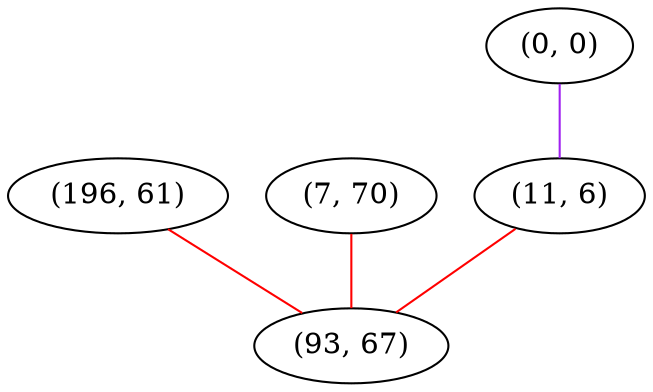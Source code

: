 graph "" {
"(196, 61)";
"(7, 70)";
"(0, 0)";
"(11, 6)";
"(93, 67)";
"(196, 61)" -- "(93, 67)"  [color=red, key=0, weight=1];
"(7, 70)" -- "(93, 67)"  [color=red, key=0, weight=1];
"(0, 0)" -- "(11, 6)"  [color=purple, key=0, weight=4];
"(11, 6)" -- "(93, 67)"  [color=red, key=0, weight=1];
}
